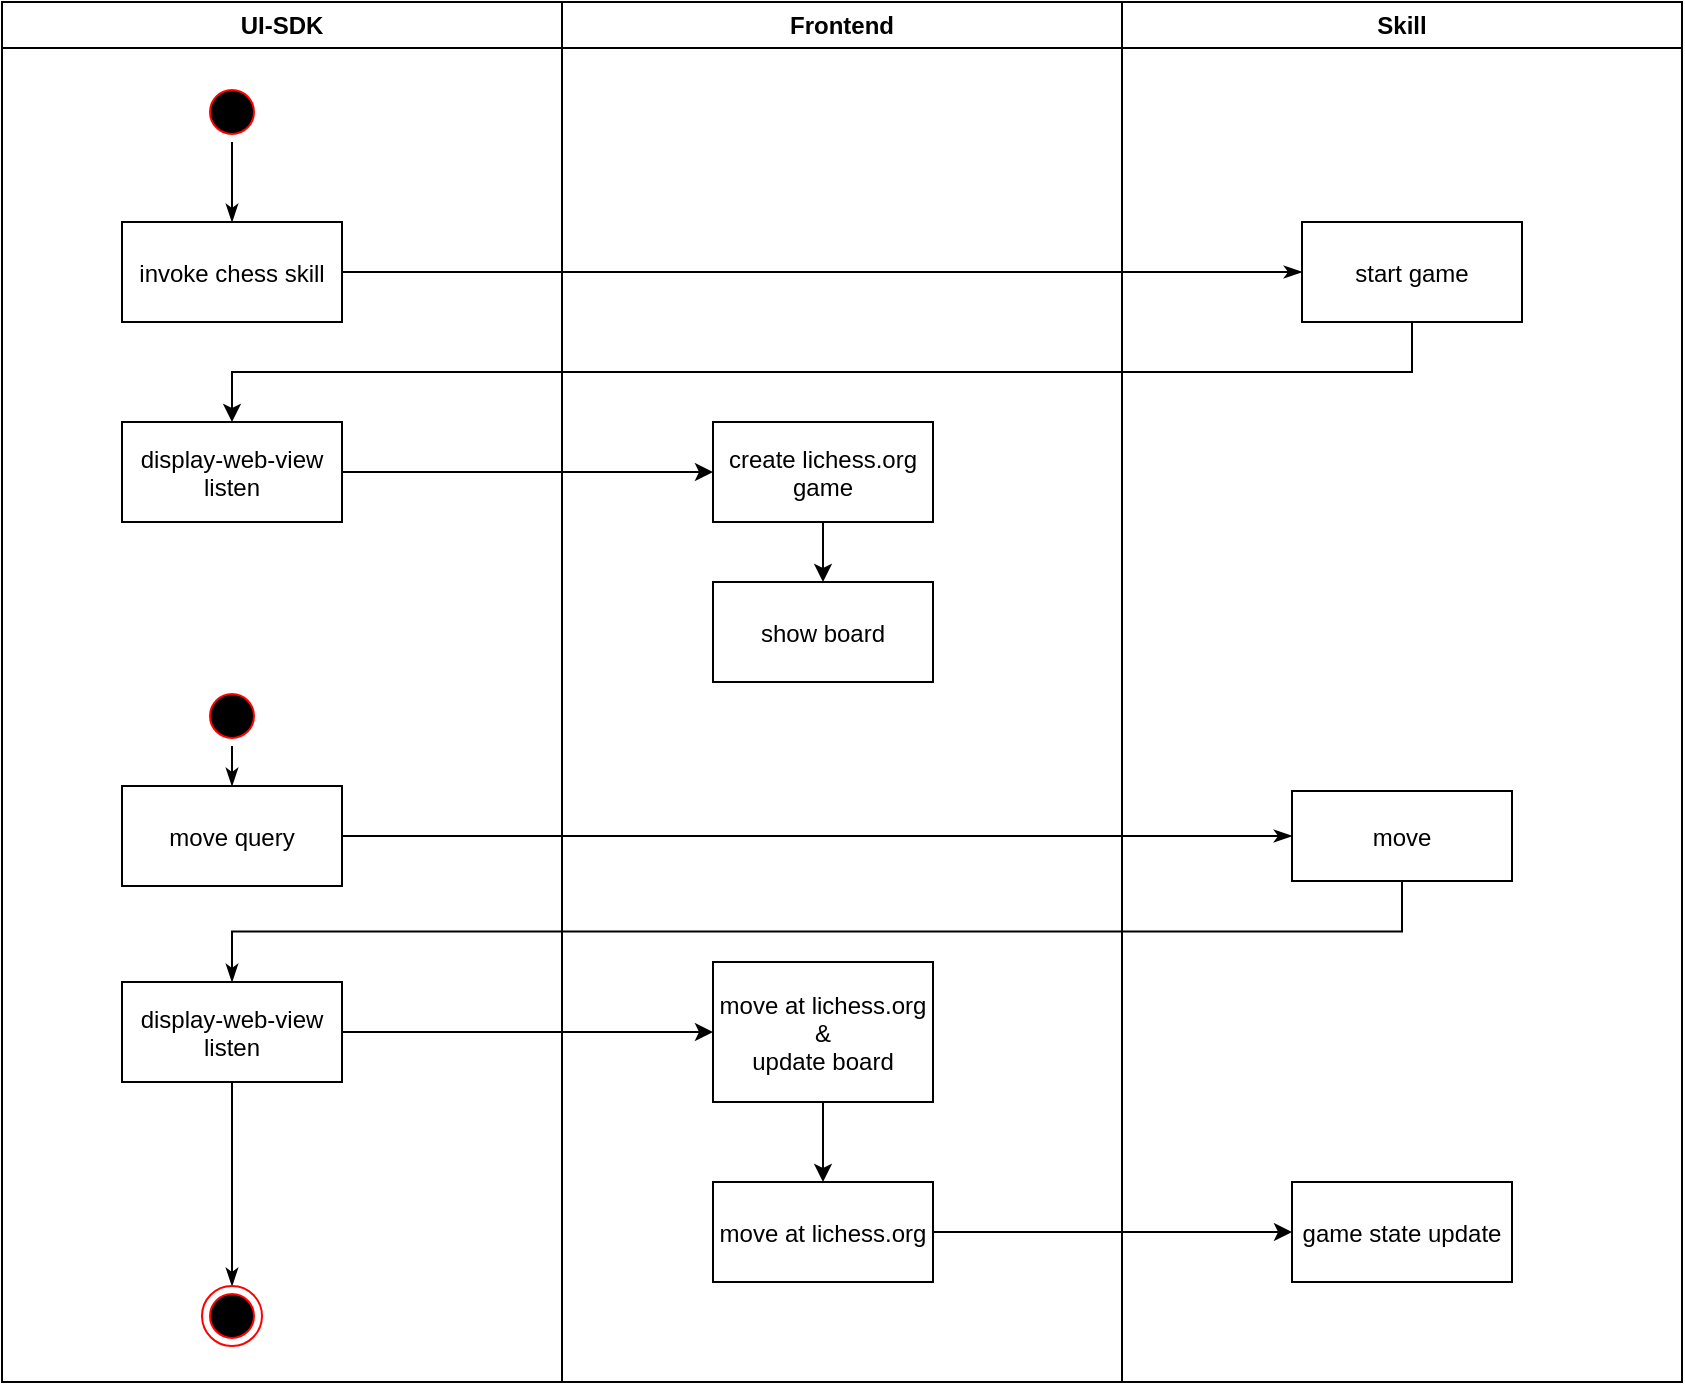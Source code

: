 <mxfile version="14.7.3" type="github" pages="2">
  <diagram name="Normal Flow" id="e7e014a7-5840-1c2e-5031-d8a46d1fe8dd">
    <mxGraphModel dx="2062" dy="1061" grid="1" gridSize="10" guides="1" tooltips="1" connect="1" arrows="1" fold="1" page="1" pageScale="1" pageWidth="1169" pageHeight="826" background="none" math="0" shadow="0">
      <root>
        <mxCell id="0" />
        <mxCell id="1" parent="0" />
        <mxCell id="2" value="UI-SDK" style="swimlane;whiteSpace=wrap;startSize=23;" parent="1" vertex="1">
          <mxGeometry x="165" y="30" width="280" height="690" as="geometry" />
        </mxCell>
        <mxCell id="CPrPtbFvn0tSy1YDr1JJ-43" style="edgeStyle=orthogonalEdgeStyle;rounded=0;orthogonalLoop=1;jettySize=auto;html=1;exitX=0.5;exitY=1;exitDx=0;exitDy=0;entryX=0.5;entryY=0;entryDx=0;entryDy=0;endArrow=classicThin;endFill=1;strokeColor=#000000;" parent="2" source="5" target="7" edge="1">
          <mxGeometry relative="1" as="geometry" />
        </mxCell>
        <mxCell id="5" value="" style="ellipse;shape=startState;fillColor=#000000;strokeColor=#ff0000;" parent="2" vertex="1">
          <mxGeometry x="100" y="40" width="30" height="30" as="geometry" />
        </mxCell>
        <mxCell id="7" value="invoke chess skill" style="" parent="2" vertex="1">
          <mxGeometry x="60" y="110" width="110" height="50" as="geometry" />
        </mxCell>
        <mxCell id="CPrPtbFvn0tSy1YDr1JJ-46" value="display-web-view&#xa;listen" style="" parent="2" vertex="1">
          <mxGeometry x="60" y="210" width="110" height="50" as="geometry" />
        </mxCell>
        <mxCell id="CPrPtbFvn0tSy1YDr1JJ-50" value="move query" style="" parent="2" vertex="1">
          <mxGeometry x="60" y="392" width="110" height="50" as="geometry" />
        </mxCell>
        <mxCell id="CPrPtbFvn0tSy1YDr1JJ-52" style="edgeStyle=orthogonalEdgeStyle;rounded=0;orthogonalLoop=1;jettySize=auto;html=1;exitX=0.5;exitY=1;exitDx=0;exitDy=0;entryX=0.5;entryY=0;entryDx=0;entryDy=0;endArrow=classicThin;endFill=1;strokeColor=#000000;" parent="2" source="CPrPtbFvn0tSy1YDr1JJ-51" target="CPrPtbFvn0tSy1YDr1JJ-50" edge="1">
          <mxGeometry relative="1" as="geometry" />
        </mxCell>
        <mxCell id="CPrPtbFvn0tSy1YDr1JJ-51" value="" style="ellipse;shape=startState;fillColor=#000000;strokeColor=#ff0000;" parent="2" vertex="1">
          <mxGeometry x="100" y="342" width="30" height="30" as="geometry" />
        </mxCell>
        <mxCell id="UyQgioK3aC2bR4PhsFAw-38" style="edgeStyle=orthogonalEdgeStyle;rounded=0;orthogonalLoop=1;jettySize=auto;html=1;exitX=0.5;exitY=1;exitDx=0;exitDy=0;entryX=0.5;entryY=0;entryDx=0;entryDy=0;endArrow=classicThin;endFill=1;strokeColor=#000000;" parent="2" source="CPrPtbFvn0tSy1YDr1JJ-56" target="38" edge="1">
          <mxGeometry relative="1" as="geometry" />
        </mxCell>
        <mxCell id="CPrPtbFvn0tSy1YDr1JJ-56" value="display-web-view&#xa;listen" style="" parent="2" vertex="1">
          <mxGeometry x="60" y="490" width="110" height="50" as="geometry" />
        </mxCell>
        <mxCell id="38" value="" style="ellipse;shape=endState;fillColor=#000000;strokeColor=#ff0000" parent="2" vertex="1">
          <mxGeometry x="100" y="642" width="30" height="30" as="geometry" />
        </mxCell>
        <mxCell id="3" value="Frontend" style="swimlane;whiteSpace=wrap" parent="1" vertex="1">
          <mxGeometry x="445" y="30" width="280" height="690" as="geometry" />
        </mxCell>
        <mxCell id="CPrPtbFvn0tSy1YDr1JJ-48" value="show board" style="" parent="3" vertex="1">
          <mxGeometry x="75.5" y="290" width="110" height="50" as="geometry" />
        </mxCell>
        <mxCell id="jsRCxzgdSivn5KOcgkmw-44" style="edgeStyle=orthogonalEdgeStyle;rounded=0;orthogonalLoop=1;jettySize=auto;html=1;exitX=0.5;exitY=1;exitDx=0;exitDy=0;entryX=0.5;entryY=0;entryDx=0;entryDy=0;" edge="1" parent="3" source="CPrPtbFvn0tSy1YDr1JJ-58" target="ZuktWGrSD-A5sFwONZeB-38">
          <mxGeometry relative="1" as="geometry">
            <mxPoint x="130.5" y="580" as="targetPoint" />
          </mxGeometry>
        </mxCell>
        <mxCell id="CPrPtbFvn0tSy1YDr1JJ-58" value="move at lichess.org&#xa;&amp;&#xa;update board" style="" parent="3" vertex="1">
          <mxGeometry x="75.5" y="480" width="110" height="70" as="geometry" />
        </mxCell>
        <mxCell id="jsRCxzgdSivn5KOcgkmw-39" style="edgeStyle=orthogonalEdgeStyle;rounded=0;orthogonalLoop=1;jettySize=auto;html=1;exitX=0.5;exitY=1;exitDx=0;exitDy=0;entryX=0.5;entryY=0;entryDx=0;entryDy=0;" edge="1" parent="3" source="10" target="CPrPtbFvn0tSy1YDr1JJ-48">
          <mxGeometry relative="1" as="geometry" />
        </mxCell>
        <mxCell id="10" value="create lichess.org&#xa;game" style="" parent="3" vertex="1">
          <mxGeometry x="75.5" y="210" width="110" height="50" as="geometry" />
        </mxCell>
        <mxCell id="ZuktWGrSD-A5sFwONZeB-38" value="move at lichess.org" style="" vertex="1" parent="3">
          <mxGeometry x="75.5" y="590" width="110" height="50" as="geometry" />
        </mxCell>
        <mxCell id="4" value="Skill" style="swimlane;whiteSpace=wrap;startSize=23;" parent="1" vertex="1">
          <mxGeometry x="725" y="30" width="280" height="690" as="geometry" />
        </mxCell>
        <mxCell id="8" value="start game" style="" parent="4" vertex="1">
          <mxGeometry x="90" y="110" width="110" height="50" as="geometry" />
        </mxCell>
        <mxCell id="CPrPtbFvn0tSy1YDr1JJ-54" value="move" style="" parent="4" vertex="1">
          <mxGeometry x="85" y="394.5" width="110" height="45" as="geometry" />
        </mxCell>
        <mxCell id="JZrUL_FMHMiF4FEae43u-39" value="game state update" style="" vertex="1" parent="4">
          <mxGeometry x="85" y="590" width="110" height="50" as="geometry" />
        </mxCell>
        <mxCell id="CPrPtbFvn0tSy1YDr1JJ-44" style="edgeStyle=orthogonalEdgeStyle;rounded=0;orthogonalLoop=1;jettySize=auto;html=1;exitX=1;exitY=0.5;exitDx=0;exitDy=0;entryX=0;entryY=0.5;entryDx=0;entryDy=0;endArrow=classicThin;endFill=1;strokeColor=#000000;" parent="1" source="7" target="8" edge="1">
          <mxGeometry relative="1" as="geometry" />
        </mxCell>
        <mxCell id="CPrPtbFvn0tSy1YDr1JJ-55" style="edgeStyle=orthogonalEdgeStyle;rounded=0;orthogonalLoop=1;jettySize=auto;html=1;exitX=1;exitY=0.5;exitDx=0;exitDy=0;entryX=0;entryY=0.5;entryDx=0;entryDy=0;endArrow=classicThin;endFill=1;strokeColor=#000000;" parent="1" source="CPrPtbFvn0tSy1YDr1JJ-50" target="CPrPtbFvn0tSy1YDr1JJ-54" edge="1">
          <mxGeometry relative="1" as="geometry" />
        </mxCell>
        <mxCell id="CPrPtbFvn0tSy1YDr1JJ-57" style="edgeStyle=orthogonalEdgeStyle;rounded=0;orthogonalLoop=1;jettySize=auto;html=1;exitX=0.5;exitY=1;exitDx=0;exitDy=0;endArrow=classicThin;endFill=1;strokeColor=#000000;entryX=0.5;entryY=0;entryDx=0;entryDy=0;" parent="1" source="CPrPtbFvn0tSy1YDr1JJ-54" target="CPrPtbFvn0tSy1YDr1JJ-56" edge="1">
          <mxGeometry relative="1" as="geometry">
            <mxPoint x="865.5" y="522" as="targetPoint" />
          </mxGeometry>
        </mxCell>
        <mxCell id="CPrPtbFvn0tSy1YDr1JJ-42" style="edgeStyle=orthogonalEdgeStyle;rounded=0;orthogonalLoop=1;jettySize=auto;html=1;exitX=0.5;exitY=1;exitDx=0;exitDy=0;entryX=0.5;entryY=0;entryDx=0;entryDy=0;" parent="1" source="8" target="CPrPtbFvn0tSy1YDr1JJ-46" edge="1">
          <mxGeometry relative="1" as="geometry">
            <mxPoint x="280" y="220" as="targetPoint" />
          </mxGeometry>
        </mxCell>
        <mxCell id="jsRCxzgdSivn5KOcgkmw-38" style="edgeStyle=orthogonalEdgeStyle;rounded=0;orthogonalLoop=1;jettySize=auto;html=1;exitX=1;exitY=0.5;exitDx=0;exitDy=0;entryX=0;entryY=0.5;entryDx=0;entryDy=0;" edge="1" parent="1" source="CPrPtbFvn0tSy1YDr1JJ-46" target="10">
          <mxGeometry relative="1" as="geometry" />
        </mxCell>
        <mxCell id="JZrUL_FMHMiF4FEae43u-38" style="edgeStyle=orthogonalEdgeStyle;rounded=0;orthogonalLoop=1;jettySize=auto;html=1;exitX=1;exitY=0.5;exitDx=0;exitDy=0;entryX=0;entryY=0.5;entryDx=0;entryDy=0;" edge="1" parent="1" source="CPrPtbFvn0tSy1YDr1JJ-56" target="CPrPtbFvn0tSy1YDr1JJ-58">
          <mxGeometry relative="1" as="geometry" />
        </mxCell>
        <mxCell id="ZuktWGrSD-A5sFwONZeB-39" style="edgeStyle=orthogonalEdgeStyle;rounded=0;orthogonalLoop=1;jettySize=auto;html=1;exitX=1;exitY=0.5;exitDx=0;exitDy=0;entryX=0;entryY=0.5;entryDx=0;entryDy=0;" edge="1" parent="1" source="ZuktWGrSD-A5sFwONZeB-38" target="JZrUL_FMHMiF4FEae43u-39">
          <mxGeometry relative="1" as="geometry" />
        </mxCell>
      </root>
    </mxGraphModel>
  </diagram>
  <diagram id="-tsV6Opg8atozjW8WKVO" name="Command Flow">
    <mxGraphModel dx="2062" dy="1061" grid="1" gridSize="10" guides="1" tooltips="1" connect="1" arrows="1" fold="1" page="1" pageScale="1" pageWidth="850" pageHeight="1100" math="0" shadow="0">
      <root>
        <mxCell id="fc2znDHiMACiQNrX73CC-0" />
        <mxCell id="fc2znDHiMACiQNrX73CC-1" parent="fc2znDHiMACiQNrX73CC-0" />
        <mxCell id="hRVKHVCYQiI2dMDC2-Gg-0" value="UI-SDK" style="swimlane;whiteSpace=wrap;startSize=23;" parent="fc2znDHiMACiQNrX73CC-1" vertex="1">
          <mxGeometry x="165" y="30" width="280" height="690" as="geometry" />
        </mxCell>
        <mxCell id="hRVKHVCYQiI2dMDC2-Gg-1" style="edgeStyle=orthogonalEdgeStyle;rounded=0;orthogonalLoop=1;jettySize=auto;html=1;exitX=0.5;exitY=1;exitDx=0;exitDy=0;entryX=0.5;entryY=0;entryDx=0;entryDy=0;endArrow=classicThin;endFill=1;strokeColor=#000000;" parent="hRVKHVCYQiI2dMDC2-Gg-0" source="hRVKHVCYQiI2dMDC2-Gg-2" target="hRVKHVCYQiI2dMDC2-Gg-3" edge="1">
          <mxGeometry relative="1" as="geometry" />
        </mxCell>
        <mxCell id="hRVKHVCYQiI2dMDC2-Gg-2" value="" style="ellipse;shape=startState;fillColor=#000000;strokeColor=#ff0000;" parent="hRVKHVCYQiI2dMDC2-Gg-0" vertex="1">
          <mxGeometry x="100" y="40" width="30" height="30" as="geometry" />
        </mxCell>
        <mxCell id="hRVKHVCYQiI2dMDC2-Gg-3" value="invoke chess skill" style="" parent="hRVKHVCYQiI2dMDC2-Gg-0" vertex="1">
          <mxGeometry x="60" y="110" width="110" height="50" as="geometry" />
        </mxCell>
        <mxCell id="hRVKHVCYQiI2dMDC2-Gg-4" value="display-web-view&#xa;listen" style="" parent="hRVKHVCYQiI2dMDC2-Gg-0" vertex="1">
          <mxGeometry x="60" y="200" width="110" height="50" as="geometry" />
        </mxCell>
        <mxCell id="I5mMNuPCCnHlS7OTnyWm-2" style="edgeStyle=orthogonalEdgeStyle;rounded=0;orthogonalLoop=1;jettySize=auto;html=1;exitX=0.5;exitY=1;exitDx=0;exitDy=0;entryX=0.5;entryY=0;entryDx=0;entryDy=0;endArrow=classicThin;endFill=1;strokeColor=#000000;" parent="hRVKHVCYQiI2dMDC2-Gg-0" source="hRVKHVCYQiI2dMDC2-Gg-5" target="hRVKHVCYQiI2dMDC2-Gg-8" edge="1">
          <mxGeometry relative="1" as="geometry" />
        </mxCell>
        <mxCell id="hRVKHVCYQiI2dMDC2-Gg-5" value="move command" style="" parent="hRVKHVCYQiI2dMDC2-Gg-0" vertex="1">
          <mxGeometry x="60" y="410" width="110" height="50" as="geometry" />
        </mxCell>
        <mxCell id="hRVKHVCYQiI2dMDC2-Gg-6" style="edgeStyle=orthogonalEdgeStyle;rounded=0;orthogonalLoop=1;jettySize=auto;html=1;exitX=0.5;exitY=1;exitDx=0;exitDy=0;entryX=0.5;entryY=0;entryDx=0;entryDy=0;endArrow=classicThin;endFill=1;strokeColor=#000000;" parent="hRVKHVCYQiI2dMDC2-Gg-0" source="hRVKHVCYQiI2dMDC2-Gg-7" target="hRVKHVCYQiI2dMDC2-Gg-5" edge="1">
          <mxGeometry relative="1" as="geometry" />
        </mxCell>
        <mxCell id="hRVKHVCYQiI2dMDC2-Gg-7" value="" style="ellipse;shape=startState;fillColor=#000000;strokeColor=#ff0000;" parent="hRVKHVCYQiI2dMDC2-Gg-0" vertex="1">
          <mxGeometry x="100" y="360" width="30" height="30" as="geometry" />
        </mxCell>
        <mxCell id="I5mMNuPCCnHlS7OTnyWm-3" style="edgeStyle=orthogonalEdgeStyle;rounded=0;orthogonalLoop=1;jettySize=auto;html=1;exitX=0.5;exitY=1;exitDx=0;exitDy=0;entryX=0.5;entryY=0;entryDx=0;entryDy=0;endArrow=classicThin;endFill=1;strokeColor=#000000;" parent="hRVKHVCYQiI2dMDC2-Gg-0" source="hRVKHVCYQiI2dMDC2-Gg-8" target="hRVKHVCYQiI2dMDC2-Gg-13" edge="1">
          <mxGeometry relative="1" as="geometry" />
        </mxCell>
        <mxCell id="hRVKHVCYQiI2dMDC2-Gg-8" value="listen" style="" parent="hRVKHVCYQiI2dMDC2-Gg-0" vertex="1">
          <mxGeometry x="60" y="490" width="110" height="50" as="geometry" />
        </mxCell>
        <mxCell id="hRVKHVCYQiI2dMDC2-Gg-13" value="" style="ellipse;shape=endState;fillColor=#000000;strokeColor=#ff0000" parent="hRVKHVCYQiI2dMDC2-Gg-0" vertex="1">
          <mxGeometry x="100" y="600" width="30" height="30" as="geometry" />
        </mxCell>
        <mxCell id="hRVKHVCYQiI2dMDC2-Gg-9" value="Frontend" style="swimlane;whiteSpace=wrap" parent="fc2znDHiMACiQNrX73CC-1" vertex="1">
          <mxGeometry x="445" y="30" width="280" height="690" as="geometry" />
        </mxCell>
        <mxCell id="hRVKHVCYQiI2dMDC2-Gg-10" value="show board" style="" parent="hRVKHVCYQiI2dMDC2-Gg-9" vertex="1">
          <mxGeometry x="75.5" y="280" width="114.5" height="40" as="geometry" />
        </mxCell>
        <mxCell id="CoEjrLCPpEHdtT6WjVxn-4" style="edgeStyle=orthogonalEdgeStyle;rounded=0;orthogonalLoop=1;jettySize=auto;html=1;exitX=0.5;exitY=1;exitDx=0;exitDy=0;" edge="1" parent="hRVKHVCYQiI2dMDC2-Gg-9" source="I5mMNuPCCnHlS7OTnyWm-0" target="CoEjrLCPpEHdtT6WjVxn-3">
          <mxGeometry relative="1" as="geometry" />
        </mxCell>
        <mxCell id="I5mMNuPCCnHlS7OTnyWm-0" value="lichess.org update&#xa;&amp;&#xa;update board" style="" parent="hRVKHVCYQiI2dMDC2-Gg-9" vertex="1">
          <mxGeometry x="75.5" y="405" width="110" height="60" as="geometry" />
        </mxCell>
        <mxCell id="CoEjrLCPpEHdtT6WjVxn-2" style="edgeStyle=orthogonalEdgeStyle;rounded=0;orthogonalLoop=1;jettySize=auto;html=1;exitX=0.5;exitY=1;exitDx=0;exitDy=0;entryX=0.5;entryY=0;entryDx=0;entryDy=0;" edge="1" parent="hRVKHVCYQiI2dMDC2-Gg-9" source="hRVKHVCYQiI2dMDC2-Gg-17" target="hRVKHVCYQiI2dMDC2-Gg-10">
          <mxGeometry relative="1" as="geometry" />
        </mxCell>
        <mxCell id="hRVKHVCYQiI2dMDC2-Gg-17" value="create lichess.org&#xa;game" style="" parent="hRVKHVCYQiI2dMDC2-Gg-9" vertex="1">
          <mxGeometry x="75.5" y="200" width="110" height="50" as="geometry" />
        </mxCell>
        <mxCell id="CoEjrLCPpEHdtT6WjVxn-3" value="POST to skill&#xa;with move" style="" vertex="1" parent="hRVKHVCYQiI2dMDC2-Gg-9">
          <mxGeometry x="73.25" y="515" width="114.5" height="50" as="geometry" />
        </mxCell>
        <mxCell id="hRVKHVCYQiI2dMDC2-Gg-14" value="Skill" style="swimlane;whiteSpace=wrap;startSize=23;" parent="fc2znDHiMACiQNrX73CC-1" vertex="1">
          <mxGeometry x="725" y="30" width="280" height="690" as="geometry" />
        </mxCell>
        <mxCell id="hRVKHVCYQiI2dMDC2-Gg-16" value="start game" style="" parent="hRVKHVCYQiI2dMDC2-Gg-14" vertex="1">
          <mxGeometry x="90" y="110" width="110" height="50" as="geometry" />
        </mxCell>
        <mxCell id="CoEjrLCPpEHdtT6WjVxn-5" value="game state update" style="" vertex="1" parent="hRVKHVCYQiI2dMDC2-Gg-14">
          <mxGeometry x="85" y="515" width="110" height="50" as="geometry" />
        </mxCell>
        <mxCell id="hRVKHVCYQiI2dMDC2-Gg-19" style="edgeStyle=orthogonalEdgeStyle;rounded=0;orthogonalLoop=1;jettySize=auto;html=1;exitX=1;exitY=0.5;exitDx=0;exitDy=0;entryX=0;entryY=0.5;entryDx=0;entryDy=0;endArrow=classicThin;endFill=1;strokeColor=#000000;" parent="fc2znDHiMACiQNrX73CC-1" source="hRVKHVCYQiI2dMDC2-Gg-3" target="hRVKHVCYQiI2dMDC2-Gg-16" edge="1">
          <mxGeometry relative="1" as="geometry" />
        </mxCell>
        <mxCell id="I5mMNuPCCnHlS7OTnyWm-1" style="edgeStyle=orthogonalEdgeStyle;rounded=0;orthogonalLoop=1;jettySize=auto;html=1;exitX=1;exitY=0.5;exitDx=0;exitDy=0;entryX=0;entryY=0.5;entryDx=0;entryDy=0;endArrow=classicThin;endFill=1;strokeColor=#000000;" parent="fc2znDHiMACiQNrX73CC-1" source="hRVKHVCYQiI2dMDC2-Gg-5" target="I5mMNuPCCnHlS7OTnyWm-0" edge="1">
          <mxGeometry relative="1" as="geometry" />
        </mxCell>
        <mxCell id="CoEjrLCPpEHdtT6WjVxn-0" style="edgeStyle=orthogonalEdgeStyle;rounded=0;orthogonalLoop=1;jettySize=auto;html=1;exitX=0.5;exitY=1;exitDx=0;exitDy=0;entryX=0.5;entryY=0;entryDx=0;entryDy=0;" edge="1" parent="fc2znDHiMACiQNrX73CC-1" source="hRVKHVCYQiI2dMDC2-Gg-16" target="hRVKHVCYQiI2dMDC2-Gg-4">
          <mxGeometry relative="1" as="geometry" />
        </mxCell>
        <mxCell id="CoEjrLCPpEHdtT6WjVxn-1" style="edgeStyle=orthogonalEdgeStyle;rounded=0;orthogonalLoop=1;jettySize=auto;html=1;exitX=1;exitY=0.5;exitDx=0;exitDy=0;entryX=0;entryY=0.5;entryDx=0;entryDy=0;" edge="1" parent="fc2znDHiMACiQNrX73CC-1" source="hRVKHVCYQiI2dMDC2-Gg-4" target="hRVKHVCYQiI2dMDC2-Gg-17">
          <mxGeometry relative="1" as="geometry">
            <mxPoint x="520" y="255" as="targetPoint" />
          </mxGeometry>
        </mxCell>
        <mxCell id="CoEjrLCPpEHdtT6WjVxn-6" style="edgeStyle=orthogonalEdgeStyle;rounded=0;orthogonalLoop=1;jettySize=auto;html=1;exitX=1;exitY=0.5;exitDx=0;exitDy=0;entryX=0;entryY=0.5;entryDx=0;entryDy=0;" edge="1" parent="fc2znDHiMACiQNrX73CC-1" source="CoEjrLCPpEHdtT6WjVxn-3" target="CoEjrLCPpEHdtT6WjVxn-5">
          <mxGeometry relative="1" as="geometry" />
        </mxCell>
      </root>
    </mxGraphModel>
  </diagram>
</mxfile>
